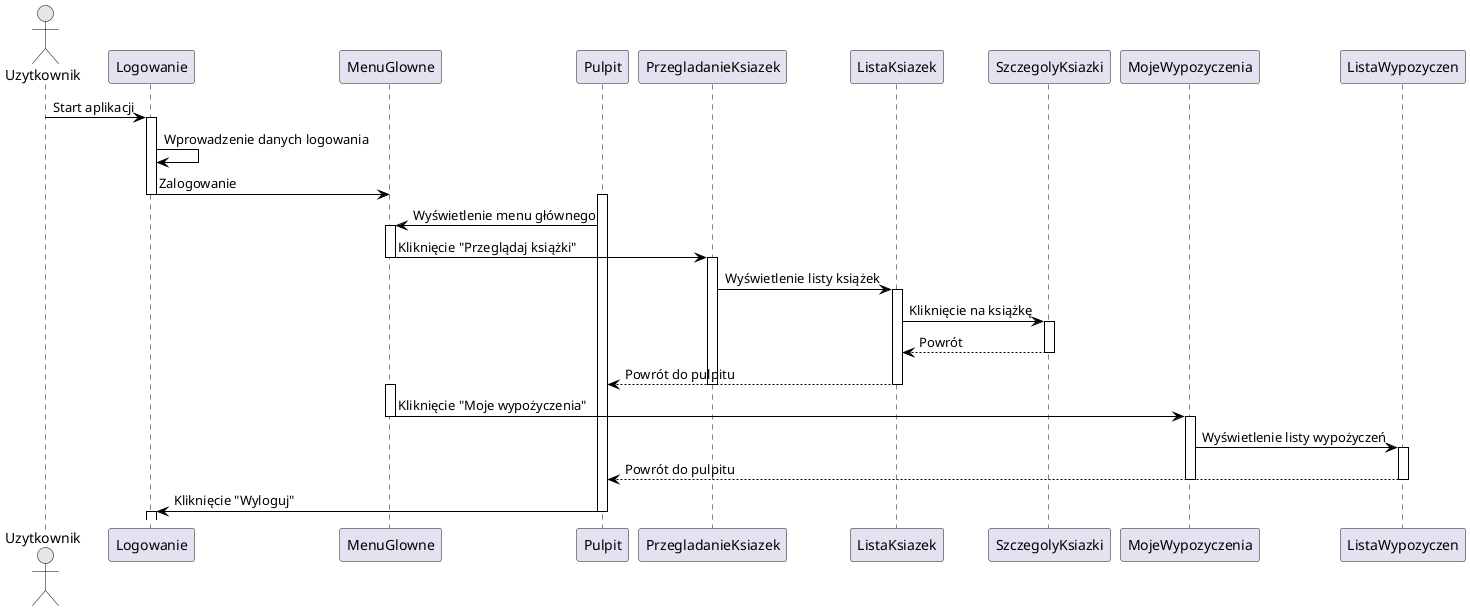 @startuml
skinparam lifelineBackgroundColor #E5E5E5
skinparam sequence {
    LifeLineBorderColor black
    LifeLineBackgroundColor #FFFFFF
    ArrowColor black
    ActorBorderColor black
    ActorBackgroundColor #E5E5E5
}

actor Uzytkownik

Uzytkownik -> Logowanie : Start aplikacji
activate Logowanie

Logowanie -> Logowanie : Wprowadzenie danych logowania
Logowanie -> MenuGlowne: Zalogowanie
deactivate Logowanie
activate Pulpit

Pulpit -> MenuGlowne : Wyświetlenie menu głównego
activate MenuGlowne

MenuGlowne -> PrzegladanieKsiazek : Kliknięcie "Przeglądaj książki"
deactivate MenuGlowne
activate PrzegladanieKsiazek

PrzegladanieKsiazek -> ListaKsiazek : Wyświetlenie listy książek
activate ListaKsiazek
ListaKsiazek -> SzczegolyKsiazki : Kliknięcie na książkę
activate SzczegolyKsiazki
SzczegolyKsiazki --> ListaKsiazek : Powrót
deactivate SzczegolyKsiazki
ListaKsiazek --> Pulpit : Powrót do pulpitu
deactivate ListaKsiazek
deactivate PrzegladanieKsiazek
activate MenuGlowne

MenuGlowne -> MojeWypozyczenia : Kliknięcie "Moje wypożyczenia"
deactivate MenuGlowne
activate MojeWypozyczenia

MojeWypozyczenia -> ListaWypozyczen : Wyświetlenie listy wypożyczeń
activate ListaWypozyczen
ListaWypozyczen --> Pulpit : Powrót do pulpitu
deactivate ListaWypozyczen
deactivate MojeWypozyczenia

Pulpit -> Logowanie : Kliknięcie "Wyloguj"
deactivate Pulpit
activate Logowanie

@enduml
